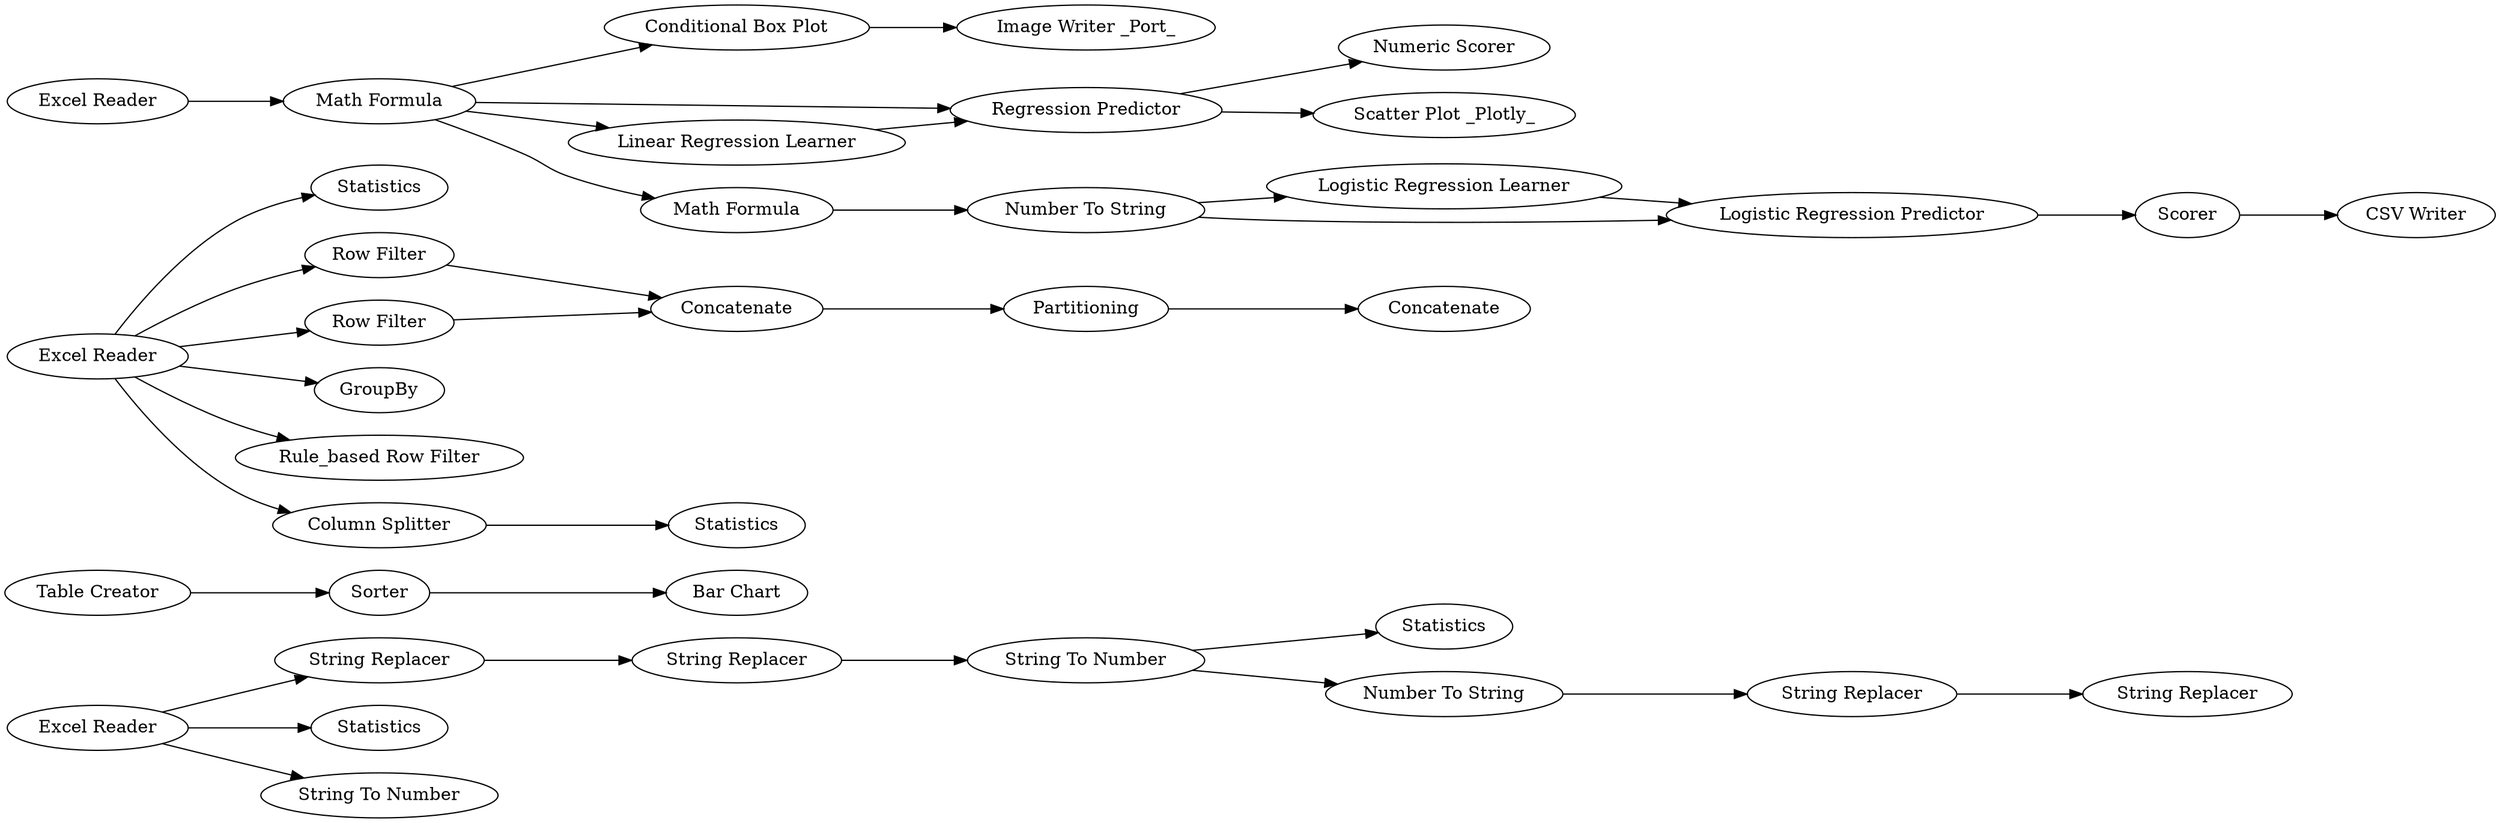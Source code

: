 digraph {
	"6866571843884960876_59" [label="String Replacer"]
	"6866571843884960876_71" [label="Table Creator"]
	"6866571843884960876_50" [label=Statistics]
	"6866571843884960876_97" [label="Math Formula"]
	"6866571843884960876_76" [label=Statistics]
	"6866571843884960876_44" [label="Numeric Scorer"]
	"6866571843884960876_104" [label="Logistic Regression Learner"]
	"6866571843884960876_75" [label=Statistics]
	"6866571843884960876_6" [label="Row Filter"]
	"6866571843884960876_56" [label="Excel Reader"]
	"6866571843884960876_58" [label="String Replacer"]
	"6866571843884960876_62" [label="String Replacer"]
	"6866571843884960876_5" [label="Row Filter"]
	"6866571843884960876_10" [label=GroupBy]
	"6866571843884960876_57" [label="String To Number"]
	"6866571843884960876_98" [label="Conditional Box Plot"]
	"6866571843884960876_105" [label="Number To String"]
	"6866571843884960876_77" [label=Statistics]
	"6866571843884960876_99" [label="Image Writer _Port_"]
	"6866571843884960876_3" [label="Excel Reader"]
	"6866571843884960876_46" [label="Scatter Plot _Plotly_"]
	"6866571843884960876_43" [label="Regression Predictor"]
	"6866571843884960876_14" [label=Partitioning]
	"6866571843884960876_15" [label=Concatenate]
	"6866571843884960876_103" [label="Logistic Regression Predictor"]
	"6866571843884960876_11" [label="Bar Chart"]
	"6866571843884960876_108" [label="CSV Writer"]
	"6866571843884960876_42" [label="Linear Regression Learner"]
	"6866571843884960876_63" [label="String Replacer"]
	"6866571843884960876_8" [label="Rule_based Row Filter"]
	"6866571843884960876_26" [label=Sorter]
	"6866571843884960876_9" [label=Concatenate]
	"6866571843884960876_106" [label=Scorer]
	"6866571843884960876_61" [label="Number To String"]
	"6866571843884960876_96" [label="Excel Reader"]
	"6866571843884960876_51" [label="Column Splitter"]
	"6866571843884960876_100" [label="Math Formula"]
	"6866571843884960876_60" [label="String To Number"]
	"6866571843884960876_97" -> "6866571843884960876_100"
	"6866571843884960876_56" -> "6866571843884960876_60"
	"6866571843884960876_56" -> "6866571843884960876_58"
	"6866571843884960876_43" -> "6866571843884960876_46"
	"6866571843884960876_51" -> "6866571843884960876_75"
	"6866571843884960876_5" -> "6866571843884960876_9"
	"6866571843884960876_42" -> "6866571843884960876_43"
	"6866571843884960876_61" -> "6866571843884960876_62"
	"6866571843884960876_3" -> "6866571843884960876_51"
	"6866571843884960876_3" -> "6866571843884960876_5"
	"6866571843884960876_71" -> "6866571843884960876_26"
	"6866571843884960876_97" -> "6866571843884960876_42"
	"6866571843884960876_62" -> "6866571843884960876_63"
	"6866571843884960876_59" -> "6866571843884960876_57"
	"6866571843884960876_100" -> "6866571843884960876_105"
	"6866571843884960876_6" -> "6866571843884960876_9"
	"6866571843884960876_3" -> "6866571843884960876_8"
	"6866571843884960876_9" -> "6866571843884960876_14"
	"6866571843884960876_97" -> "6866571843884960876_43"
	"6866571843884960876_58" -> "6866571843884960876_59"
	"6866571843884960876_106" -> "6866571843884960876_108"
	"6866571843884960876_43" -> "6866571843884960876_44"
	"6866571843884960876_105" -> "6866571843884960876_103"
	"6866571843884960876_3" -> "6866571843884960876_50"
	"6866571843884960876_57" -> "6866571843884960876_61"
	"6866571843884960876_104" -> "6866571843884960876_103"
	"6866571843884960876_98" -> "6866571843884960876_99"
	"6866571843884960876_56" -> "6866571843884960876_77"
	"6866571843884960876_3" -> "6866571843884960876_6"
	"6866571843884960876_57" -> "6866571843884960876_76"
	"6866571843884960876_14" -> "6866571843884960876_15"
	"6866571843884960876_96" -> "6866571843884960876_97"
	"6866571843884960876_26" -> "6866571843884960876_11"
	"6866571843884960876_97" -> "6866571843884960876_98"
	"6866571843884960876_105" -> "6866571843884960876_104"
	"6866571843884960876_103" -> "6866571843884960876_106"
	"6866571843884960876_3" -> "6866571843884960876_10"
	rankdir=LR
}
